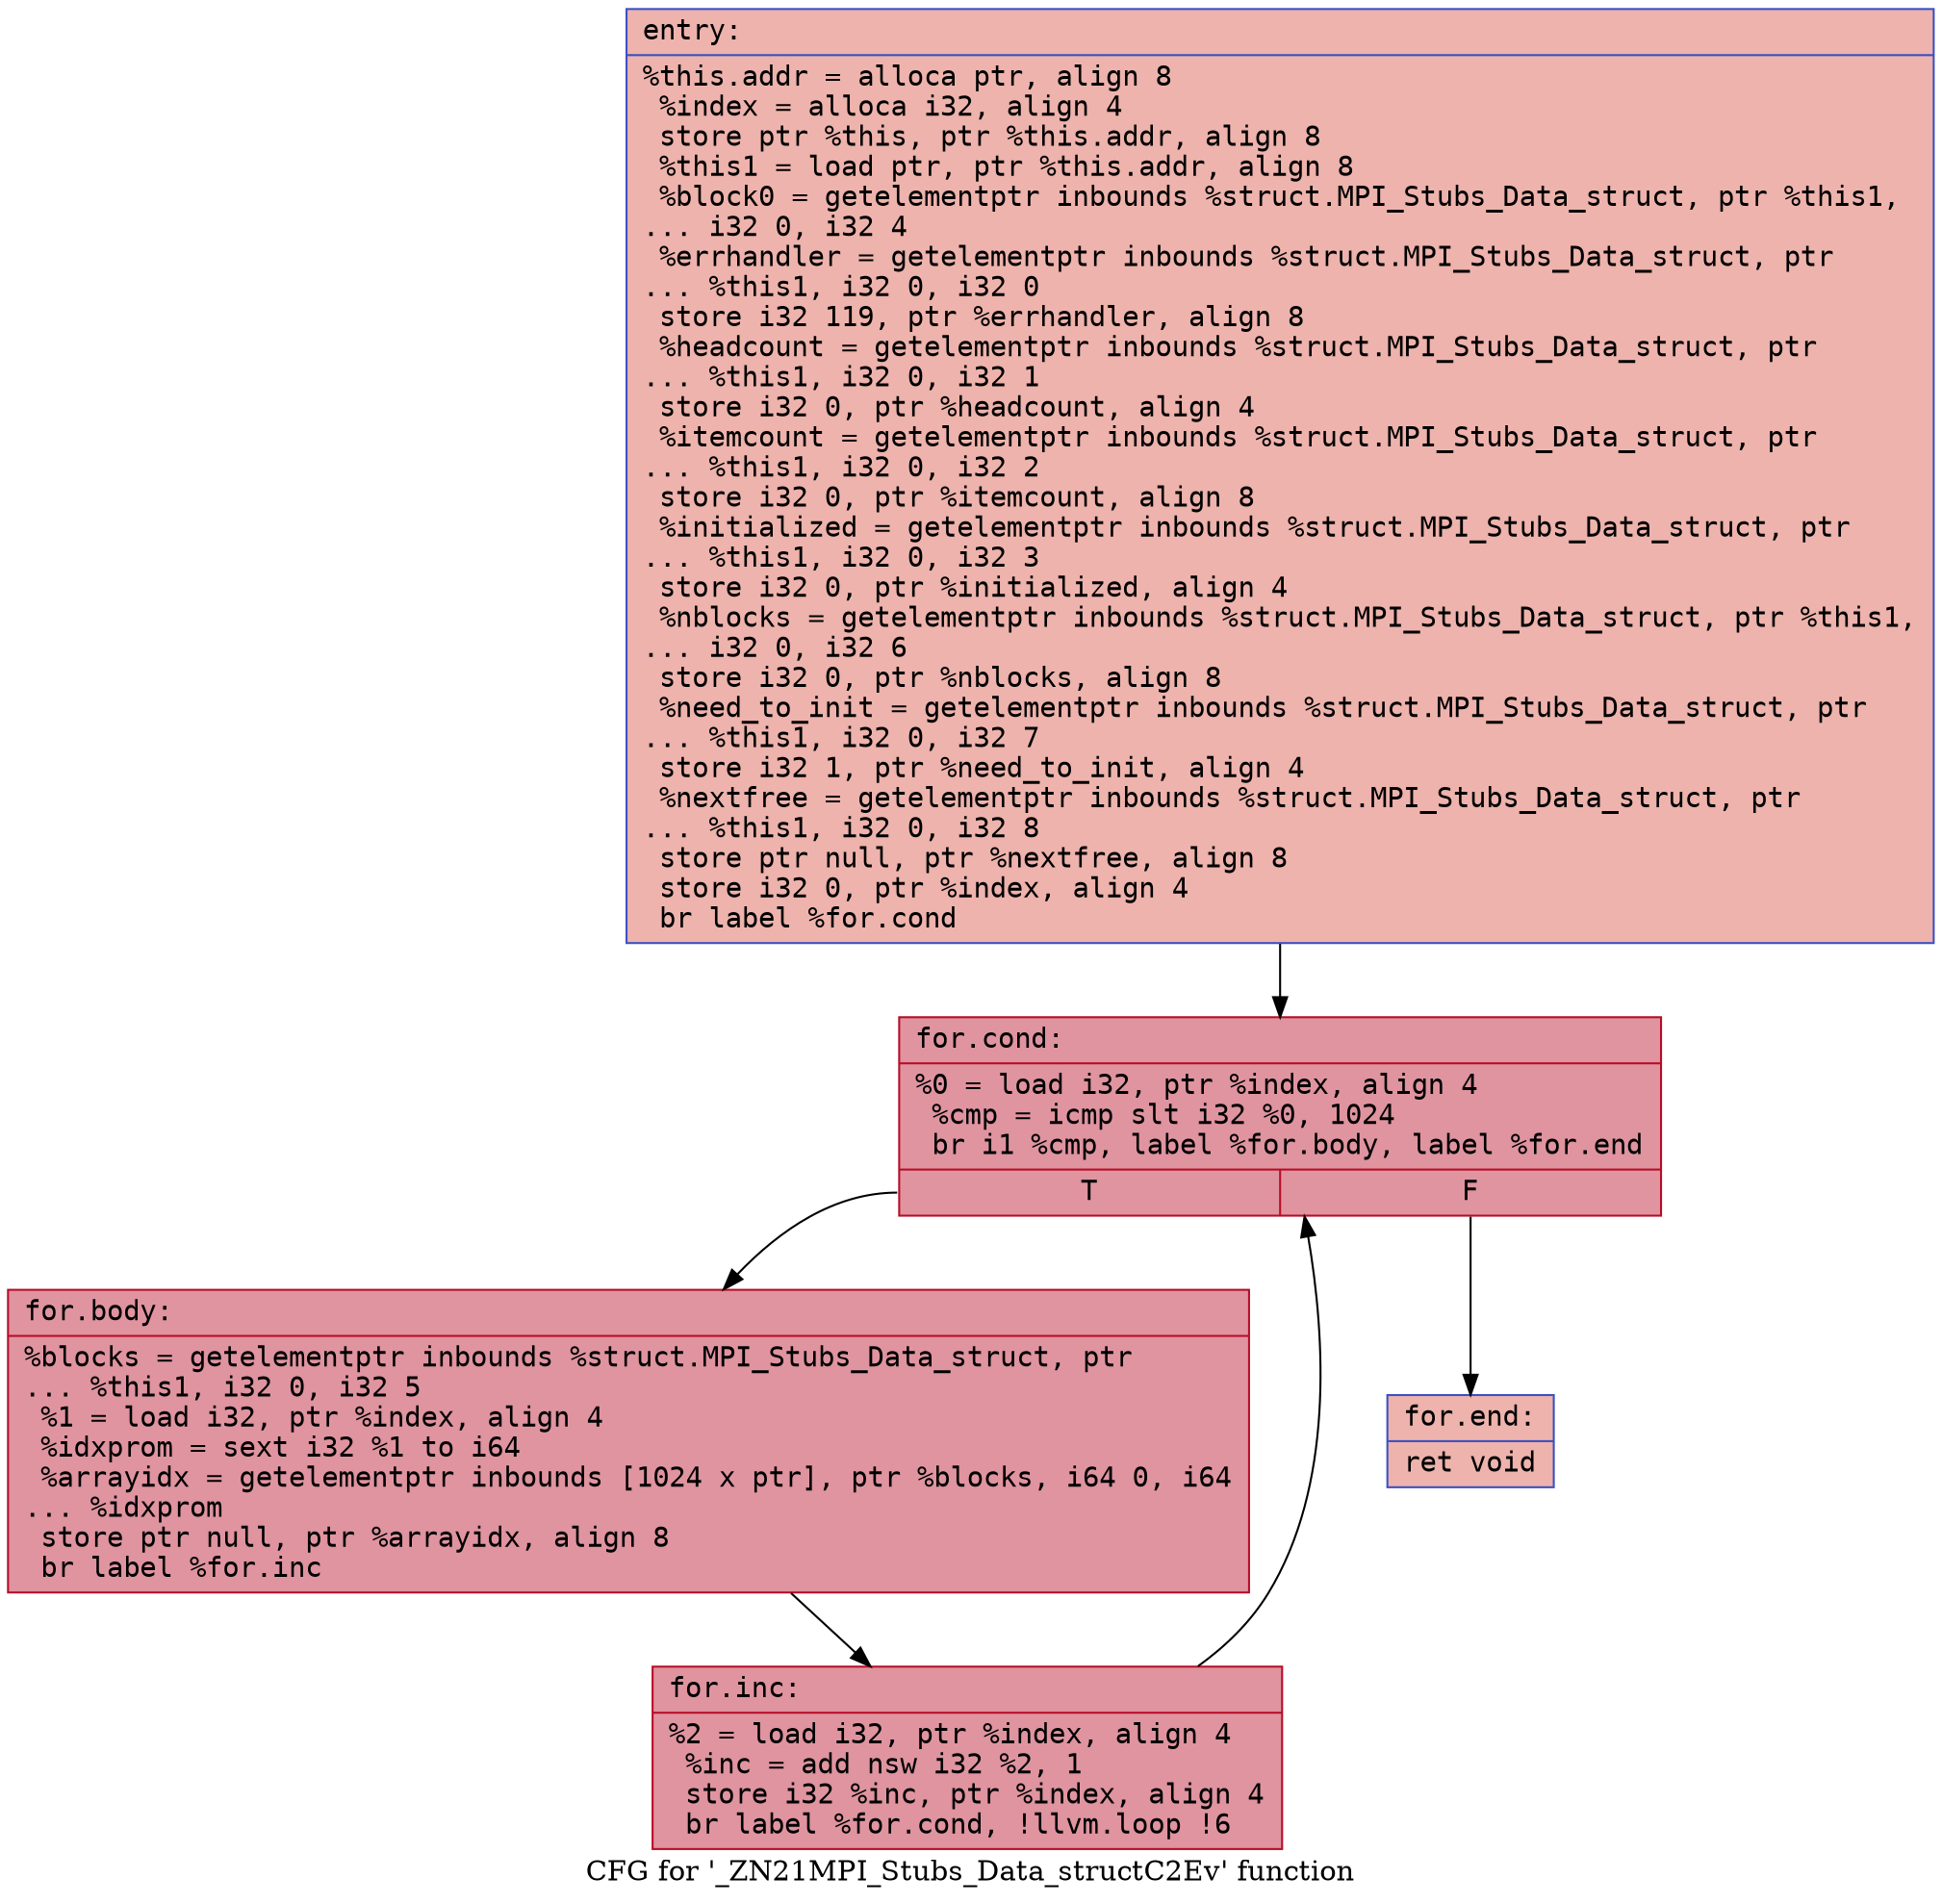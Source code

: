digraph "CFG for '_ZN21MPI_Stubs_Data_structC2Ev' function" {
	label="CFG for '_ZN21MPI_Stubs_Data_structC2Ev' function";

	Node0x55ce00293470 [shape=record,color="#3d50c3ff", style=filled, fillcolor="#d6524470" fontname="Courier",label="{entry:\l|  %this.addr = alloca ptr, align 8\l  %index = alloca i32, align 4\l  store ptr %this, ptr %this.addr, align 8\l  %this1 = load ptr, ptr %this.addr, align 8\l  %block0 = getelementptr inbounds %struct.MPI_Stubs_Data_struct, ptr %this1,\l... i32 0, i32 4\l  %errhandler = getelementptr inbounds %struct.MPI_Stubs_Data_struct, ptr\l... %this1, i32 0, i32 0\l  store i32 119, ptr %errhandler, align 8\l  %headcount = getelementptr inbounds %struct.MPI_Stubs_Data_struct, ptr\l... %this1, i32 0, i32 1\l  store i32 0, ptr %headcount, align 4\l  %itemcount = getelementptr inbounds %struct.MPI_Stubs_Data_struct, ptr\l... %this1, i32 0, i32 2\l  store i32 0, ptr %itemcount, align 8\l  %initialized = getelementptr inbounds %struct.MPI_Stubs_Data_struct, ptr\l... %this1, i32 0, i32 3\l  store i32 0, ptr %initialized, align 4\l  %nblocks = getelementptr inbounds %struct.MPI_Stubs_Data_struct, ptr %this1,\l... i32 0, i32 6\l  store i32 0, ptr %nblocks, align 8\l  %need_to_init = getelementptr inbounds %struct.MPI_Stubs_Data_struct, ptr\l... %this1, i32 0, i32 7\l  store i32 1, ptr %need_to_init, align 4\l  %nextfree = getelementptr inbounds %struct.MPI_Stubs_Data_struct, ptr\l... %this1, i32 0, i32 8\l  store ptr null, ptr %nextfree, align 8\l  store i32 0, ptr %index, align 4\l  br label %for.cond\l}"];
	Node0x55ce00293470 -> Node0x55ce00294600[tooltip="entry -> for.cond\nProbability 100.00%" ];
	Node0x55ce00294600 [shape=record,color="#b70d28ff", style=filled, fillcolor="#b70d2870" fontname="Courier",label="{for.cond:\l|  %0 = load i32, ptr %index, align 4\l  %cmp = icmp slt i32 %0, 1024\l  br i1 %cmp, label %for.body, label %for.end\l|{<s0>T|<s1>F}}"];
	Node0x55ce00294600:s0 -> Node0x55ce00294850[tooltip="for.cond -> for.body\nProbability 96.88%" ];
	Node0x55ce00294600:s1 -> Node0x55ce002948d0[tooltip="for.cond -> for.end\nProbability 3.12%" ];
	Node0x55ce00294850 [shape=record,color="#b70d28ff", style=filled, fillcolor="#b70d2870" fontname="Courier",label="{for.body:\l|  %blocks = getelementptr inbounds %struct.MPI_Stubs_Data_struct, ptr\l... %this1, i32 0, i32 5\l  %1 = load i32, ptr %index, align 4\l  %idxprom = sext i32 %1 to i64\l  %arrayidx = getelementptr inbounds [1024 x ptr], ptr %blocks, i64 0, i64\l... %idxprom\l  store ptr null, ptr %arrayidx, align 8\l  br label %for.inc\l}"];
	Node0x55ce00294850 -> Node0x55ce00295640[tooltip="for.body -> for.inc\nProbability 100.00%" ];
	Node0x55ce00295640 [shape=record,color="#b70d28ff", style=filled, fillcolor="#b70d2870" fontname="Courier",label="{for.inc:\l|  %2 = load i32, ptr %index, align 4\l  %inc = add nsw i32 %2, 1\l  store i32 %inc, ptr %index, align 4\l  br label %for.cond, !llvm.loop !6\l}"];
	Node0x55ce00295640 -> Node0x55ce00294600[tooltip="for.inc -> for.cond\nProbability 100.00%" ];
	Node0x55ce002948d0 [shape=record,color="#3d50c3ff", style=filled, fillcolor="#d6524470" fontname="Courier",label="{for.end:\l|  ret void\l}"];
}

